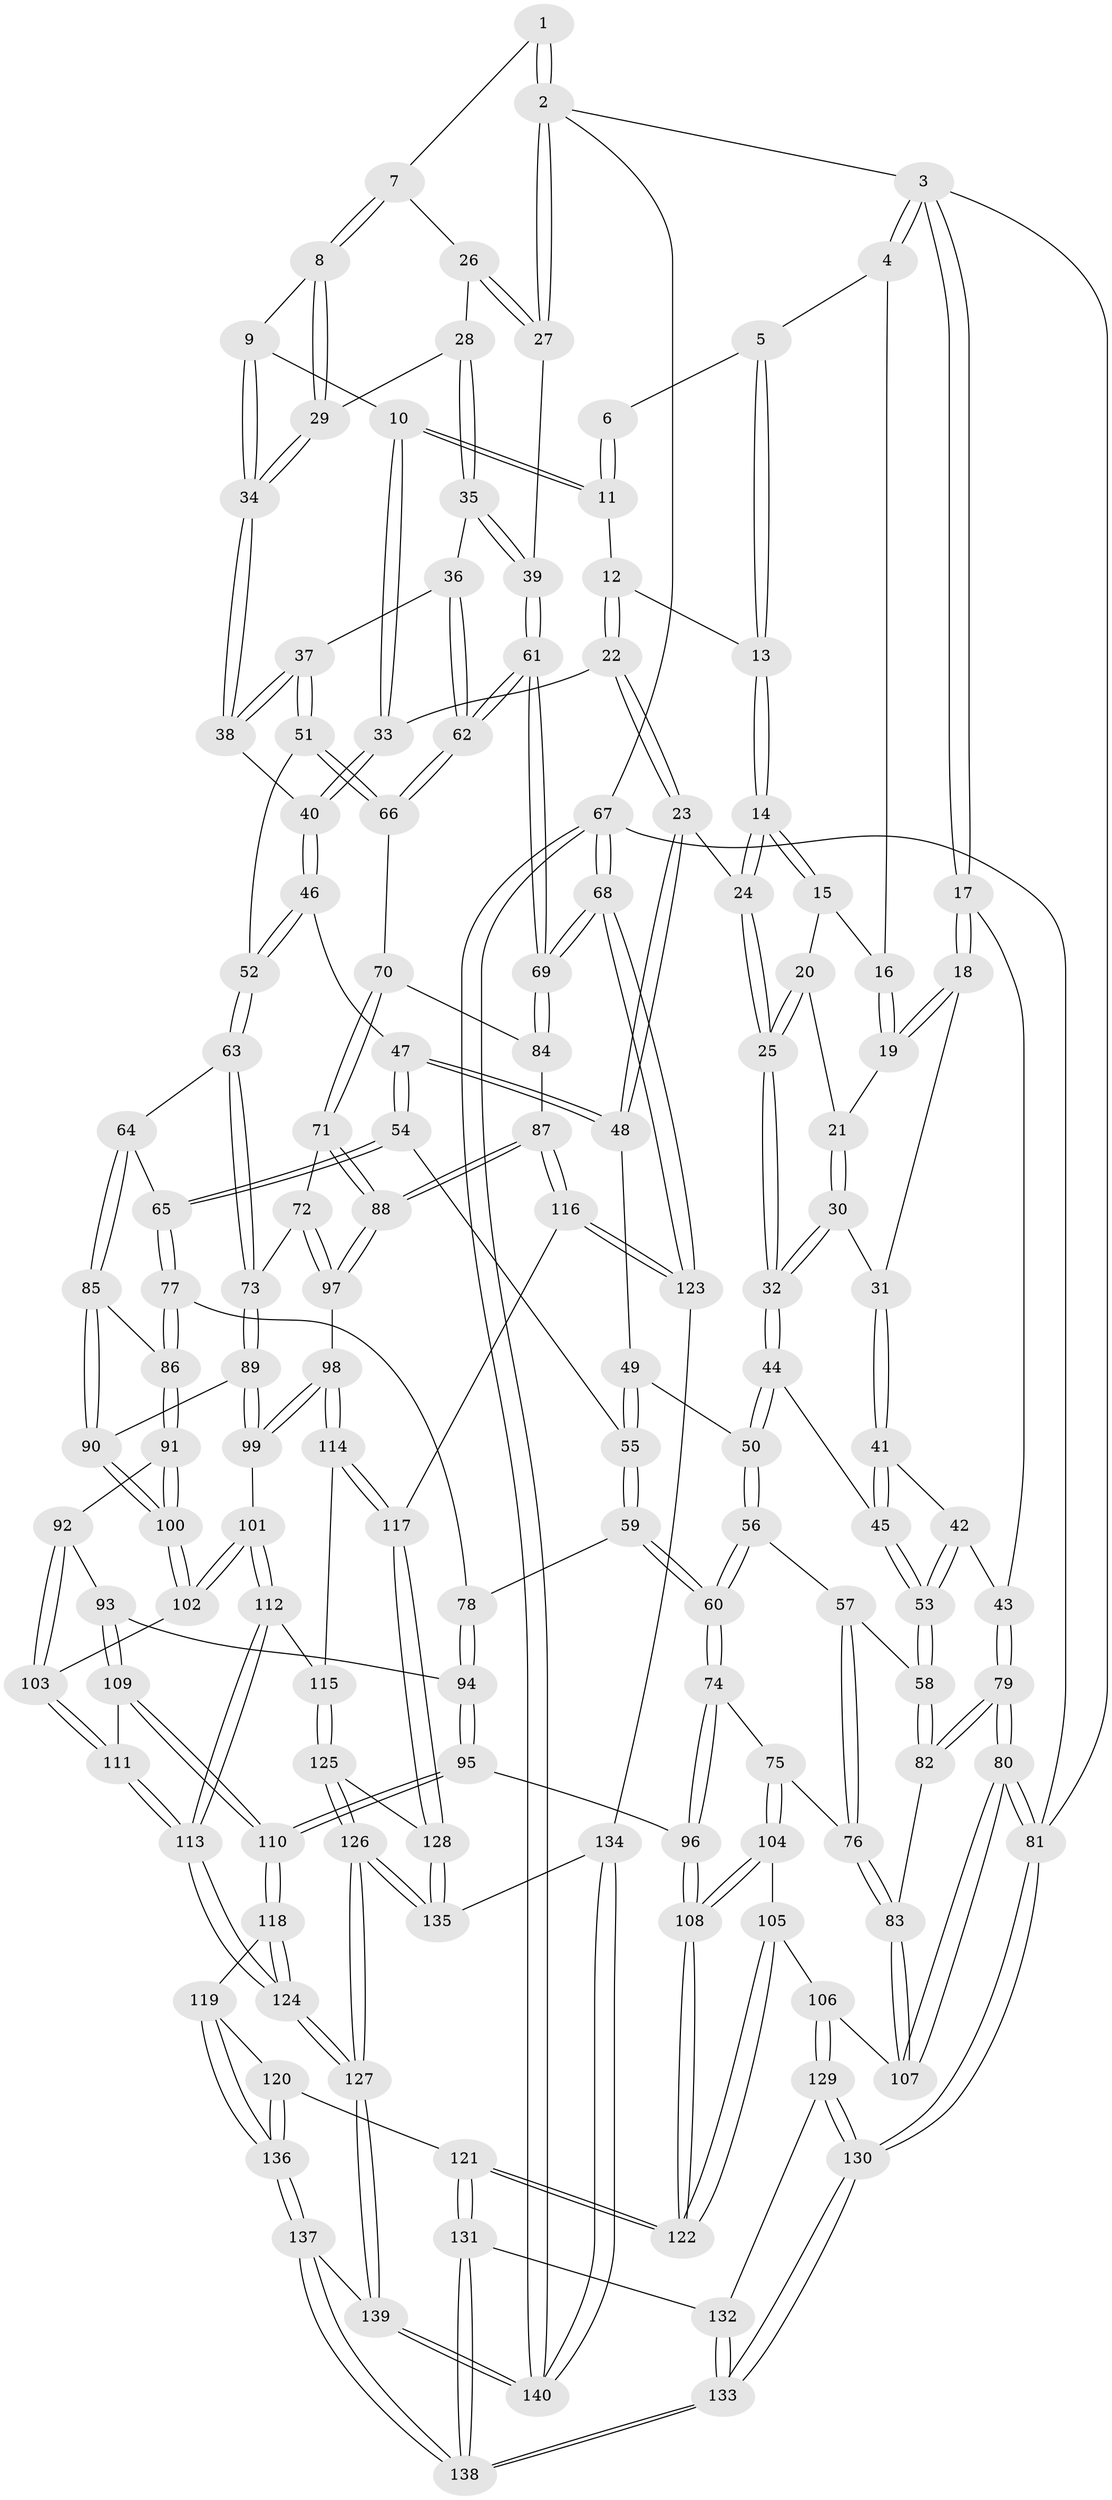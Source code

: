 // Generated by graph-tools (version 1.1) at 2025/51/03/09/25 03:51:11]
// undirected, 140 vertices, 347 edges
graph export_dot {
graph [start="1"]
  node [color=gray90,style=filled];
  1 [pos="+0.8449282803303225+0"];
  2 [pos="+1+0"];
  3 [pos="+0+0"];
  4 [pos="+0.2681189433031191+0"];
  5 [pos="+0.3282686696887377+0"];
  6 [pos="+0.6832089084381322+0"];
  7 [pos="+0.8512599813409022+0.12682472359045496"];
  8 [pos="+0.8267603454494966+0.16066976990152318"];
  9 [pos="+0.7955385285712587+0.17865211201991224"];
  10 [pos="+0.6595050596146215+0.1825101453601158"];
  11 [pos="+0.6375971447374612+0.12033208952094078"];
  12 [pos="+0.5167337512751004+0.11189653541922928"];
  13 [pos="+0.47860856681294217+0.09887332415696717"];
  14 [pos="+0.3997092351285292+0.1697561124418284"];
  15 [pos="+0.273668457723146+0.0107106051263767"];
  16 [pos="+0.25562308298883746+0"];
  17 [pos="+0+0.06670439831644376"];
  18 [pos="+0.05750512744793062+0.16624017382292666"];
  19 [pos="+0.13131798338971412+0.1338496033681486"];
  20 [pos="+0.26932808068728653+0.138639648351603"];
  21 [pos="+0.18573420008059577+0.20091328337333075"];
  22 [pos="+0.4480670813699066+0.26128396672292664"];
  23 [pos="+0.42098411003724767+0.2719548638774356"];
  24 [pos="+0.39993345268870445+0.2643515153730533"];
  25 [pos="+0.30637850894090957+0.29217009566922636"];
  26 [pos="+0.9555678329318343+0.13470605488247997"];
  27 [pos="+1+0"];
  28 [pos="+0.9466328395602202+0.23988897918264165"];
  29 [pos="+0.9246651243432321+0.23756290305570352"];
  30 [pos="+0.19457984878405343+0.22852978027280407"];
  31 [pos="+0.10484725951543275+0.2756233109882408"];
  32 [pos="+0.3018897344070632+0.29582810640146984"];
  33 [pos="+0.6461155476052641+0.22189464644999157"];
  34 [pos="+0.8418390205048862+0.29773107752841405"];
  35 [pos="+0.9931748554502714+0.2785435326755876"];
  36 [pos="+0.8926049044494+0.39855458569332686"];
  37 [pos="+0.8843447887974626+0.4005165860629419"];
  38 [pos="+0.8407842911673205+0.3063843477526919"];
  39 [pos="+1+0.25821601677508677"];
  40 [pos="+0.6609390155843811+0.31479451930713015"];
  41 [pos="+0.09884258128896298+0.3280153453724923"];
  42 [pos="+0.05684935622393882+0.3616727087247516"];
  43 [pos="+0+0.33299278150433587"];
  44 [pos="+0.27091096409828375+0.35788681956908047"];
  45 [pos="+0.26086038908863407+0.360664277700239"];
  46 [pos="+0.6576131138066088+0.34442432667068196"];
  47 [pos="+0.5481039633261005+0.41236661247819756"];
  48 [pos="+0.4755746763417929+0.3767415041558462"];
  49 [pos="+0.424298777751842+0.42552839731410214"];
  50 [pos="+0.27972344540121546+0.3741993140823867"];
  51 [pos="+0.832650565566394+0.45824562480566194"];
  52 [pos="+0.7613539751153459+0.47400385441418763"];
  53 [pos="+0.11893816182498036+0.5161385286570309"];
  54 [pos="+0.5447432586120439+0.46269775659876883"];
  55 [pos="+0.3943854192017055+0.532060882760317"];
  56 [pos="+0.3207860233950796+0.5226762925889594"];
  57 [pos="+0.24658096952860697+0.5299818470239793"];
  58 [pos="+0.1185938113038011+0.5196934087027437"];
  59 [pos="+0.36886637551864615+0.5640806134158239"];
  60 [pos="+0.3673660069477591+0.564442382286736"];
  61 [pos="+1+0.5199564197715002"];
  62 [pos="+1+0.5150886618499494"];
  63 [pos="+0.7167110908146036+0.5586566667674695"];
  64 [pos="+0.6231104882694273+0.5719761399215315"];
  65 [pos="+0.5858772926237795+0.5578562203405724"];
  66 [pos="+0.9010966763482623+0.5431159405331839"];
  67 [pos="+1+1"];
  68 [pos="+1+0.7773775668078767"];
  69 [pos="+1+0.752988712575481"];
  70 [pos="+0.8995230247231764+0.6046395860996454"];
  71 [pos="+0.7984637054172382+0.6296339827694347"];
  72 [pos="+0.7405350989841835+0.5937500465356383"];
  73 [pos="+0.7183429057732372+0.5621122799505143"];
  74 [pos="+0.32450227021980155+0.6576411051029127"];
  75 [pos="+0.22969313389588325+0.6730703582063753"];
  76 [pos="+0.2033027456060883+0.670737344698835"];
  77 [pos="+0.4922070947025115+0.6086629968460665"];
  78 [pos="+0.4744363403450514+0.6067894875786237"];
  79 [pos="+0+0.5538969003313908"];
  80 [pos="+0+0.8636238331469933"];
  81 [pos="+0+1"];
  82 [pos="+0.11140308254151116+0.5312634774594278"];
  83 [pos="+0.1401178072360571+0.6721581640140123"];
  84 [pos="+0.9094754704781794+0.619760719391582"];
  85 [pos="+0.6060167066815746+0.6716118409928604"];
  86 [pos="+0.5082106933156122+0.6462776142433502"];
  87 [pos="+0.8540161362148045+0.7513396444807802"];
  88 [pos="+0.8458060318353103+0.7427633172087531"];
  89 [pos="+0.6739104818866157+0.6809979695970696"];
  90 [pos="+0.6059906064119165+0.6733511091200125"];
  91 [pos="+0.5201993566040831+0.6931064110855156"];
  92 [pos="+0.5154410097205316+0.703764250610174"];
  93 [pos="+0.49425634321737905+0.7288264689239273"];
  94 [pos="+0.4534520352091344+0.6871499687870736"];
  95 [pos="+0.3655128553118673+0.7363904904097874"];
  96 [pos="+0.3598737800287134+0.7352437371734102"];
  97 [pos="+0.7331038726317162+0.7096973248181453"];
  98 [pos="+0.6946664844186963+0.7439119248743833"];
  99 [pos="+0.6840027933418104+0.7414963442193605"];
  100 [pos="+0.6008093199264884+0.6954974883436027"];
  101 [pos="+0.6551522603968489+0.7454376410220286"];
  102 [pos="+0.6076613886927434+0.7169195091937638"];
  103 [pos="+0.5727015250531898+0.7535080412539238"];
  104 [pos="+0.245030628266784+0.7532467755514637"];
  105 [pos="+0.2090109076624261+0.8102915216462844"];
  106 [pos="+0.16783462307261413+0.815043310766584"];
  107 [pos="+0.0870743573853758+0.7453787901302035"];
  108 [pos="+0.3208683944245888+0.8155944322423476"];
  109 [pos="+0.4762836973185476+0.781161613738842"];
  110 [pos="+0.47163752392264663+0.7835063856794002"];
  111 [pos="+0.5531723002408523+0.7953788754093175"];
  112 [pos="+0.6217271500544248+0.8193459133824621"];
  113 [pos="+0.5862585963987446+0.8350357746180374"];
  114 [pos="+0.7128026255723894+0.7757185173631868"];
  115 [pos="+0.6788583723119349+0.8390509631464398"];
  116 [pos="+0.8660243637733506+0.7800255644818865"];
  117 [pos="+0.8166745041814671+0.8286541772831157"];
  118 [pos="+0.4546602570315571+0.8664258188044057"];
  119 [pos="+0.4361545832228528+0.8761143925002224"];
  120 [pos="+0.33788676269931756+0.8529652547409806"];
  121 [pos="+0.32123169233998283+0.8429429552465826"];
  122 [pos="+0.31770376514267035+0.8268461167462496"];
  123 [pos="+1+0.80543807419617"];
  124 [pos="+0.5693164121573095+0.9337278446365491"];
  125 [pos="+0.7119491561903031+0.8990725875718586"];
  126 [pos="+0.604874071817282+1"];
  127 [pos="+0.6040444040216106+1"];
  128 [pos="+0.7999298632354678+0.8738044106710666"];
  129 [pos="+0.17260849042745832+0.8383727957311645"];
  130 [pos="+0+1"];
  131 [pos="+0.2981574496231349+0.876065735775455"];
  132 [pos="+0.21492116442754572+0.8888698762637179"];
  133 [pos="+0.14273707615339+1"];
  134 [pos="+0.8664792983565925+0.9874467128752809"];
  135 [pos="+0.8406452672504162+0.9570248359901676"];
  136 [pos="+0.3966919321587981+1"];
  137 [pos="+0.3853456522558529+1"];
  138 [pos="+0.23994169105104582+1"];
  139 [pos="+0.5628266068298978+1"];
  140 [pos="+0.9391761223125036+1"];
  1 -- 2;
  1 -- 2;
  1 -- 7;
  2 -- 3;
  2 -- 27;
  2 -- 27;
  2 -- 67;
  3 -- 4;
  3 -- 4;
  3 -- 17;
  3 -- 17;
  3 -- 81;
  4 -- 5;
  4 -- 16;
  5 -- 6;
  5 -- 13;
  5 -- 13;
  6 -- 11;
  6 -- 11;
  7 -- 8;
  7 -- 8;
  7 -- 26;
  8 -- 9;
  8 -- 29;
  8 -- 29;
  9 -- 10;
  9 -- 34;
  9 -- 34;
  10 -- 11;
  10 -- 11;
  10 -- 33;
  10 -- 33;
  11 -- 12;
  12 -- 13;
  12 -- 22;
  12 -- 22;
  13 -- 14;
  13 -- 14;
  14 -- 15;
  14 -- 15;
  14 -- 24;
  14 -- 24;
  15 -- 16;
  15 -- 20;
  16 -- 19;
  16 -- 19;
  17 -- 18;
  17 -- 18;
  17 -- 43;
  18 -- 19;
  18 -- 19;
  18 -- 31;
  19 -- 21;
  20 -- 21;
  20 -- 25;
  20 -- 25;
  21 -- 30;
  21 -- 30;
  22 -- 23;
  22 -- 23;
  22 -- 33;
  23 -- 24;
  23 -- 48;
  23 -- 48;
  24 -- 25;
  24 -- 25;
  25 -- 32;
  25 -- 32;
  26 -- 27;
  26 -- 27;
  26 -- 28;
  27 -- 39;
  28 -- 29;
  28 -- 35;
  28 -- 35;
  29 -- 34;
  29 -- 34;
  30 -- 31;
  30 -- 32;
  30 -- 32;
  31 -- 41;
  31 -- 41;
  32 -- 44;
  32 -- 44;
  33 -- 40;
  33 -- 40;
  34 -- 38;
  34 -- 38;
  35 -- 36;
  35 -- 39;
  35 -- 39;
  36 -- 37;
  36 -- 62;
  36 -- 62;
  37 -- 38;
  37 -- 38;
  37 -- 51;
  37 -- 51;
  38 -- 40;
  39 -- 61;
  39 -- 61;
  40 -- 46;
  40 -- 46;
  41 -- 42;
  41 -- 45;
  41 -- 45;
  42 -- 43;
  42 -- 53;
  42 -- 53;
  43 -- 79;
  43 -- 79;
  44 -- 45;
  44 -- 50;
  44 -- 50;
  45 -- 53;
  45 -- 53;
  46 -- 47;
  46 -- 52;
  46 -- 52;
  47 -- 48;
  47 -- 48;
  47 -- 54;
  47 -- 54;
  48 -- 49;
  49 -- 50;
  49 -- 55;
  49 -- 55;
  50 -- 56;
  50 -- 56;
  51 -- 52;
  51 -- 66;
  51 -- 66;
  52 -- 63;
  52 -- 63;
  53 -- 58;
  53 -- 58;
  54 -- 55;
  54 -- 65;
  54 -- 65;
  55 -- 59;
  55 -- 59;
  56 -- 57;
  56 -- 60;
  56 -- 60;
  57 -- 58;
  57 -- 76;
  57 -- 76;
  58 -- 82;
  58 -- 82;
  59 -- 60;
  59 -- 60;
  59 -- 78;
  60 -- 74;
  60 -- 74;
  61 -- 62;
  61 -- 62;
  61 -- 69;
  61 -- 69;
  62 -- 66;
  62 -- 66;
  63 -- 64;
  63 -- 73;
  63 -- 73;
  64 -- 65;
  64 -- 85;
  64 -- 85;
  65 -- 77;
  65 -- 77;
  66 -- 70;
  67 -- 68;
  67 -- 68;
  67 -- 140;
  67 -- 140;
  67 -- 81;
  68 -- 69;
  68 -- 69;
  68 -- 123;
  68 -- 123;
  69 -- 84;
  69 -- 84;
  70 -- 71;
  70 -- 71;
  70 -- 84;
  71 -- 72;
  71 -- 88;
  71 -- 88;
  72 -- 73;
  72 -- 97;
  72 -- 97;
  73 -- 89;
  73 -- 89;
  74 -- 75;
  74 -- 96;
  74 -- 96;
  75 -- 76;
  75 -- 104;
  75 -- 104;
  76 -- 83;
  76 -- 83;
  77 -- 78;
  77 -- 86;
  77 -- 86;
  78 -- 94;
  78 -- 94;
  79 -- 80;
  79 -- 80;
  79 -- 82;
  79 -- 82;
  80 -- 81;
  80 -- 81;
  80 -- 107;
  80 -- 107;
  81 -- 130;
  81 -- 130;
  82 -- 83;
  83 -- 107;
  83 -- 107;
  84 -- 87;
  85 -- 86;
  85 -- 90;
  85 -- 90;
  86 -- 91;
  86 -- 91;
  87 -- 88;
  87 -- 88;
  87 -- 116;
  87 -- 116;
  88 -- 97;
  88 -- 97;
  89 -- 90;
  89 -- 99;
  89 -- 99;
  90 -- 100;
  90 -- 100;
  91 -- 92;
  91 -- 100;
  91 -- 100;
  92 -- 93;
  92 -- 103;
  92 -- 103;
  93 -- 94;
  93 -- 109;
  93 -- 109;
  94 -- 95;
  94 -- 95;
  95 -- 96;
  95 -- 110;
  95 -- 110;
  96 -- 108;
  96 -- 108;
  97 -- 98;
  98 -- 99;
  98 -- 99;
  98 -- 114;
  98 -- 114;
  99 -- 101;
  100 -- 102;
  100 -- 102;
  101 -- 102;
  101 -- 102;
  101 -- 112;
  101 -- 112;
  102 -- 103;
  103 -- 111;
  103 -- 111;
  104 -- 105;
  104 -- 108;
  104 -- 108;
  105 -- 106;
  105 -- 122;
  105 -- 122;
  106 -- 107;
  106 -- 129;
  106 -- 129;
  108 -- 122;
  108 -- 122;
  109 -- 110;
  109 -- 110;
  109 -- 111;
  110 -- 118;
  110 -- 118;
  111 -- 113;
  111 -- 113;
  112 -- 113;
  112 -- 113;
  112 -- 115;
  113 -- 124;
  113 -- 124;
  114 -- 115;
  114 -- 117;
  114 -- 117;
  115 -- 125;
  115 -- 125;
  116 -- 117;
  116 -- 123;
  116 -- 123;
  117 -- 128;
  117 -- 128;
  118 -- 119;
  118 -- 124;
  118 -- 124;
  119 -- 120;
  119 -- 136;
  119 -- 136;
  120 -- 121;
  120 -- 136;
  120 -- 136;
  121 -- 122;
  121 -- 122;
  121 -- 131;
  121 -- 131;
  123 -- 134;
  124 -- 127;
  124 -- 127;
  125 -- 126;
  125 -- 126;
  125 -- 128;
  126 -- 127;
  126 -- 127;
  126 -- 135;
  126 -- 135;
  127 -- 139;
  127 -- 139;
  128 -- 135;
  128 -- 135;
  129 -- 130;
  129 -- 130;
  129 -- 132;
  130 -- 133;
  130 -- 133;
  131 -- 132;
  131 -- 138;
  131 -- 138;
  132 -- 133;
  132 -- 133;
  133 -- 138;
  133 -- 138;
  134 -- 135;
  134 -- 140;
  134 -- 140;
  136 -- 137;
  136 -- 137;
  137 -- 138;
  137 -- 138;
  137 -- 139;
  139 -- 140;
  139 -- 140;
}
